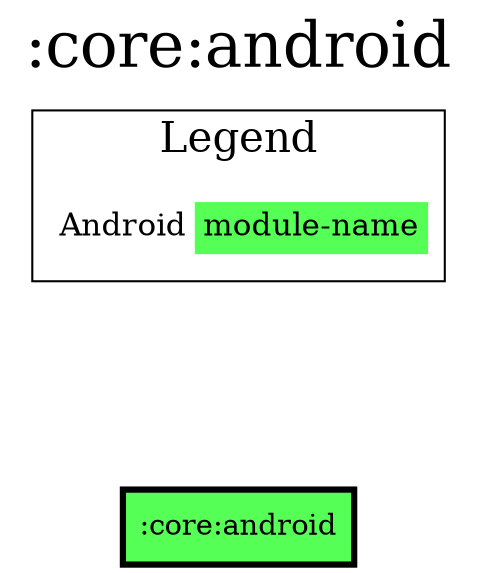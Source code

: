 digraph {
edge ["dir"="forward"]
graph ["dpi"="100","label"=":core:android","labelloc"="t","fontsize"="30","ranksep"="1.5","rankdir"="TB"]
node ["style"="filled"]
":core:android" ["fillcolor"="#55FF55","color"="black","penwidth"="3","shape"="box"]
{
edge ["dir"="none"]
graph ["rank"="same"]
":core:android"
}
subgraph "cluster_legend" {
edge ["dir"="none"]
graph ["label"="Legend","fontsize"="20"]
"Legend" ["style"="filled","fillcolor"="#FFFFFF","shape"="none","margin"="0","fontsize"="15","label"=<
<TABLE BORDER="0" CELLBORDER="0" CELLSPACING="0" CELLPADDING="4">
<TR><TD>Android</TD><TD BGCOLOR="#55FF55">module-name</TD></TR>
</TABLE>
>]
} -> ":core:android" ["style"="invis"]
}
